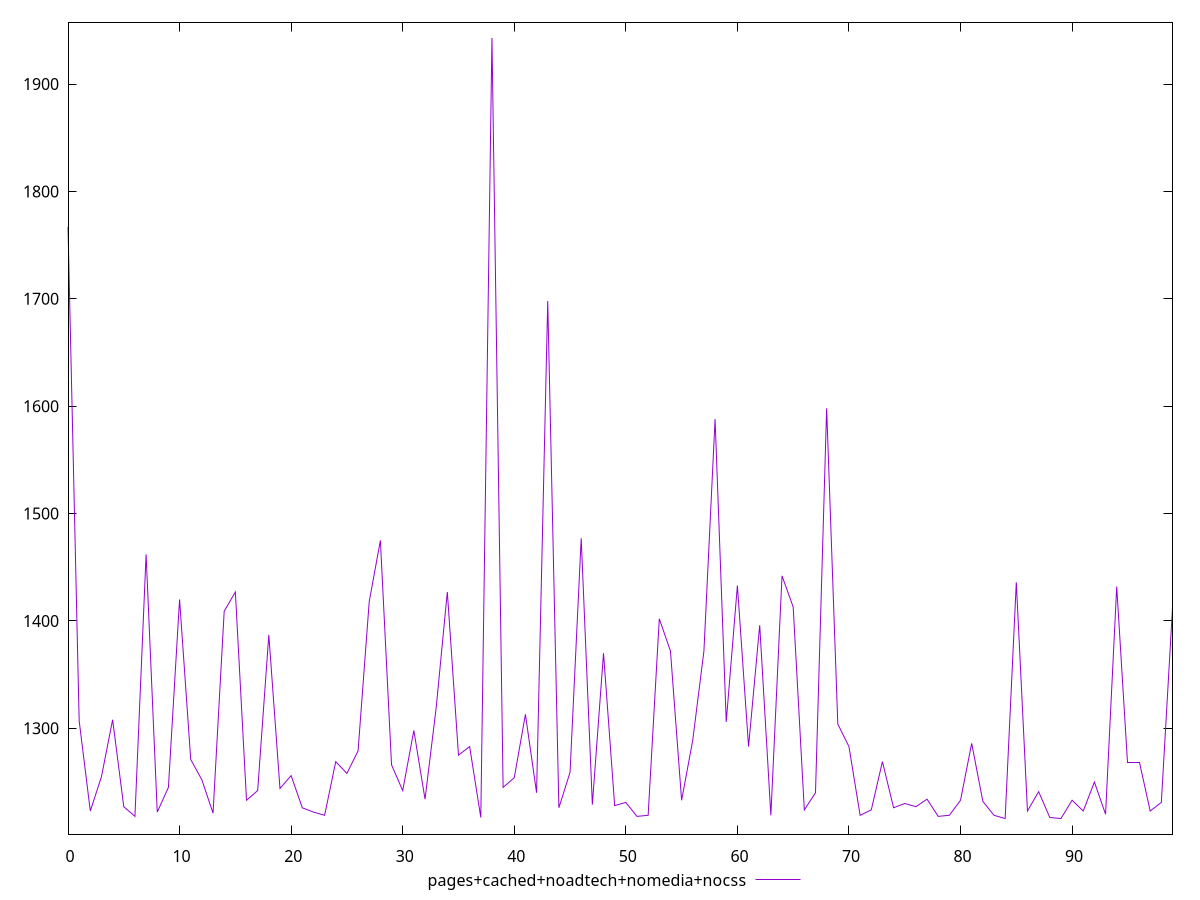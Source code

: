 reset

$pagesCachedNoadtechNomediaNocss <<EOF
0 1767
1 1307
2 1223
3 1255
4 1308
5 1227
6 1218
7 1462
8 1222
9 1245
10 1420
11 1271
12 1252
13 1221
14 1409
15 1427
16 1233
17 1242
18 1387
19 1244
20 1256
21 1226
22 1222
23 1219
24 1269
25 1258
26 1279
27 1418
28 1475
29 1266
30 1242
31 1298
32 1234
33 1319
34 1427
35 1275
36 1283
37 1217
38 1943
39 1245
40 1254
41 1313
42 1240
43 1698
44 1226
45 1259
46 1477
47 1229
48 1370
49 1228
50 1231
51 1218
52 1219
53 1402
54 1372
55 1233
56 1289
57 1372
58 1588
59 1306
60 1433
61 1283
62 1396
63 1219
64 1442
65 1413
66 1224
67 1240
68 1598
69 1304
70 1283
71 1219
72 1224
73 1269
74 1226
75 1230
76 1227
77 1234
78 1218
79 1219
80 1233
81 1286
82 1232
83 1219
84 1216
85 1436
86 1223
87 1241
88 1217
89 1216
90 1233
91 1223
92 1250
93 1220
94 1432
95 1268
96 1268
97 1223
98 1231
99 1412
EOF

set key outside below
set xrange [0:99]
set yrange [1201.46:1957.54]
set trange [1201.46:1957.54]
set terminal svg size 640, 500 enhanced background rgb 'white'
set output "report_00014_2021-02-09T15:56:05.503Z/uses-rel-preload/comparison/line/4_vs_5.svg"

plot $pagesCachedNoadtechNomediaNocss title "pages+cached+noadtech+nomedia+nocss" with line

reset
